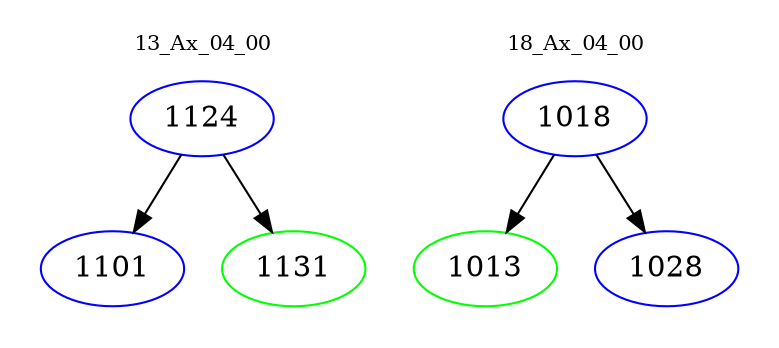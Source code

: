 digraph{
subgraph cluster_0 {
color = white
label = "13_Ax_04_00";
fontsize=10;
T0_1124 [label="1124", color="blue"]
T0_1124 -> T0_1101 [color="black"]
T0_1101 [label="1101", color="blue"]
T0_1124 -> T0_1131 [color="black"]
T0_1131 [label="1131", color="green"]
}
subgraph cluster_1 {
color = white
label = "18_Ax_04_00";
fontsize=10;
T1_1018 [label="1018", color="blue"]
T1_1018 -> T1_1013 [color="black"]
T1_1013 [label="1013", color="green"]
T1_1018 -> T1_1028 [color="black"]
T1_1028 [label="1028", color="blue"]
}
}
